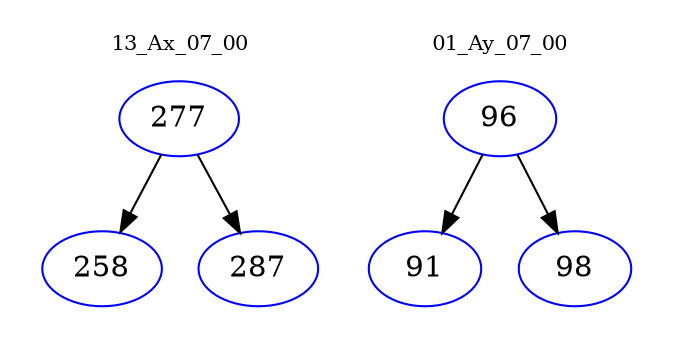 digraph{
subgraph cluster_0 {
color = white
label = "13_Ax_07_00";
fontsize=10;
T0_277 [label="277", color="blue"]
T0_277 -> T0_258 [color="black"]
T0_258 [label="258", color="blue"]
T0_277 -> T0_287 [color="black"]
T0_287 [label="287", color="blue"]
}
subgraph cluster_1 {
color = white
label = "01_Ay_07_00";
fontsize=10;
T1_96 [label="96", color="blue"]
T1_96 -> T1_91 [color="black"]
T1_91 [label="91", color="blue"]
T1_96 -> T1_98 [color="black"]
T1_98 [label="98", color="blue"]
}
}
